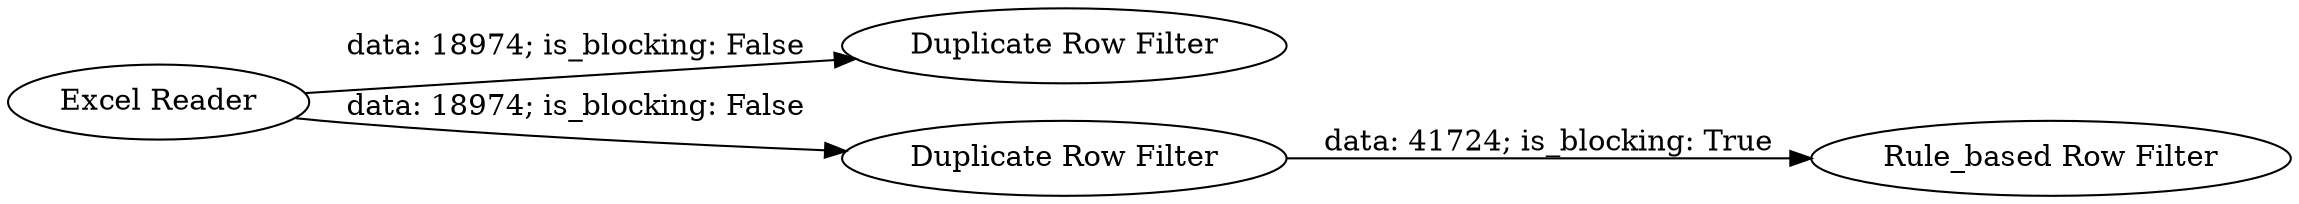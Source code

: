 digraph {
	"-2542041116328470402_23" [label="Duplicate Row Filter"]
	"-2542041116328470402_12" [label="Excel Reader"]
	"-2542041116328470402_27" [label="Duplicate Row Filter"]
	"-2542041116328470402_28" [label="Rule_based Row Filter"]
	"-2542041116328470402_12" -> "-2542041116328470402_27" [label="data: 18974; is_blocking: False"]
	"-2542041116328470402_12" -> "-2542041116328470402_23" [label="data: 18974; is_blocking: False"]
	"-2542041116328470402_27" -> "-2542041116328470402_28" [label="data: 41724; is_blocking: True"]
	rankdir=LR
}
